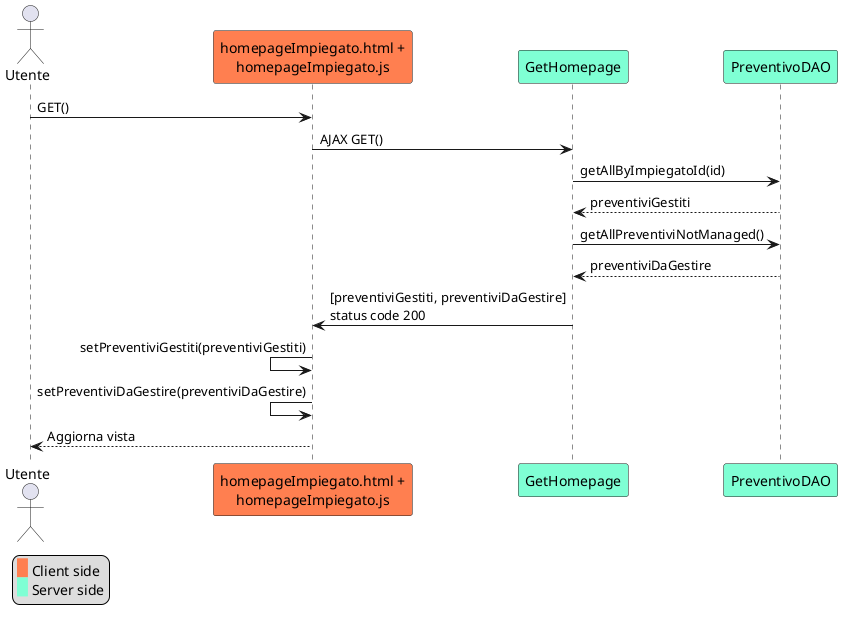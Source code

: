 @startuml
legend left
 <back:#coral>   </back> Client side
 <back:#aquamarine>   </back> Server side
endlegend

actor Utente as utente
skinparam ParticipantBackgroundColor coral
participant "homepageImpiegato.html +\nhomepageImpiegato.js" as homepage
skinparam ParticipantBackgroundColor aquamarine
participant GetHomepage
participant PreventivoDAO


utente -> homepage: GET()
skinparam ParticipantBackgroundColor aquamarine
homepage -> GetHomepage: AJAX GET()


GetHomepage -> PreventivoDAO: getAllByImpiegatoId(id)
PreventivoDAO --> GetHomepage: preventiviGestiti
GetHomepage -> PreventivoDAO: getAllPreventiviNotManaged()
PreventivoDAO --> GetHomepage: preventiviDaGestire
GetHomepage -> homepage: [preventiviGestiti, preventiviDaGestire]\nstatus code 200
homepage <- homepage: setPreventiviGestiti(preventiviGestiti)
homepage <- homepage: setPreventiviDaGestire(preventiviDaGestire)
homepage --> utente: Aggiorna vista
@enduml